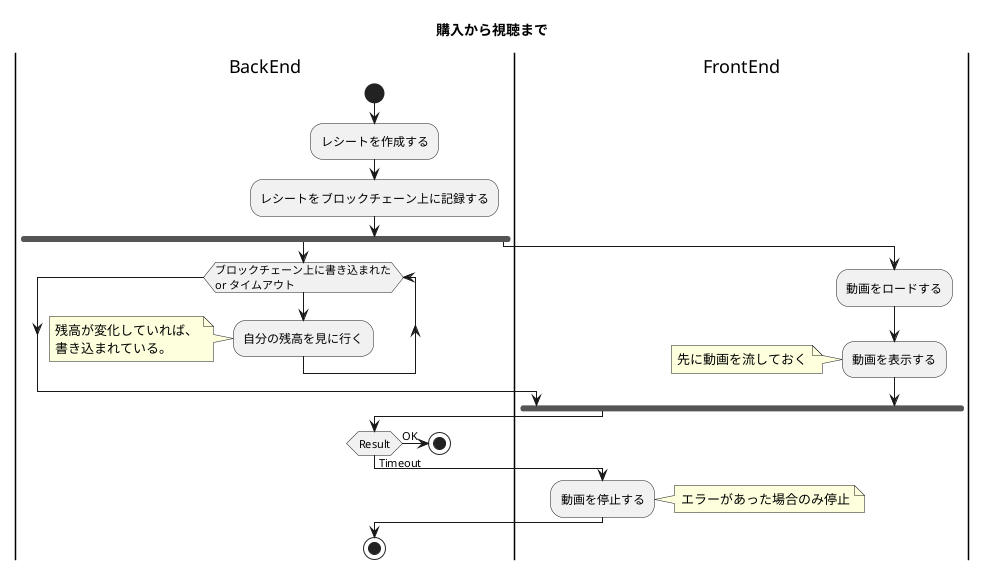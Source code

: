 @startuml activity_purchase
title 購入から視聴まで

|BackEnd|
start
:レシートを作成する;
:レシートをブロックチェーン上に記録する;

fork
    while (ブロックチェーン上に書き込まれた\nor タイムアウト)
        :自分の残高を見に行く;
        note left
            残高が変化していれば、
            書き込まれている。
        endnote
    endwhile
|FrontEnd|
fork again
    :動画をロードする;
    :動画を表示する;
    note left
        先に動画を流しておく
    endnote
end fork

|BackEnd|
if (Result) then(Timeout)
    |FrontEnd|
    :動画を停止する;
    note right
        エラーがあった場合のみ停止
    endnote
else (OK)
    |BackEnd|
    stop
endif

|BackEnd|
stop

@enduml